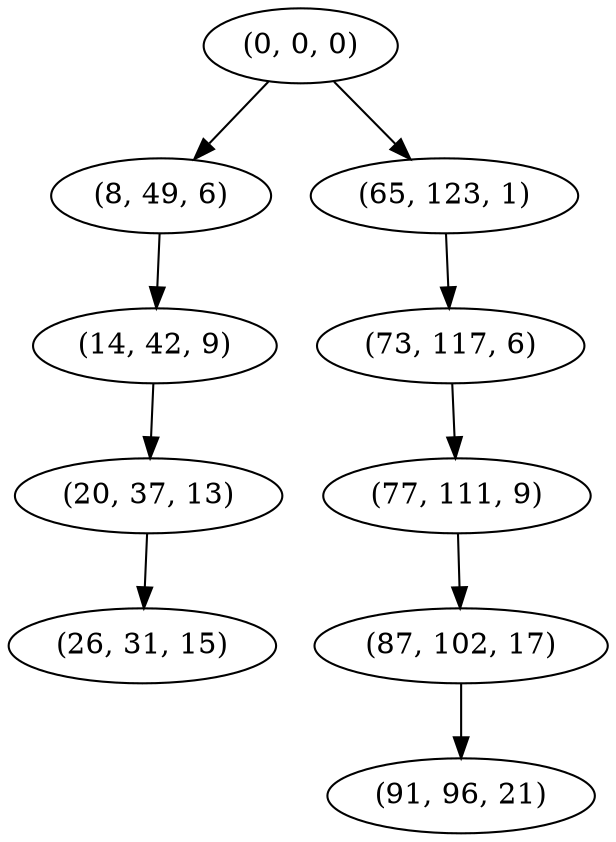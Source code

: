 digraph tree {
    "(0, 0, 0)";
    "(8, 49, 6)";
    "(14, 42, 9)";
    "(20, 37, 13)";
    "(26, 31, 15)";
    "(65, 123, 1)";
    "(73, 117, 6)";
    "(77, 111, 9)";
    "(87, 102, 17)";
    "(91, 96, 21)";
    "(0, 0, 0)" -> "(8, 49, 6)";
    "(0, 0, 0)" -> "(65, 123, 1)";
    "(8, 49, 6)" -> "(14, 42, 9)";
    "(14, 42, 9)" -> "(20, 37, 13)";
    "(20, 37, 13)" -> "(26, 31, 15)";
    "(65, 123, 1)" -> "(73, 117, 6)";
    "(73, 117, 6)" -> "(77, 111, 9)";
    "(77, 111, 9)" -> "(87, 102, 17)";
    "(87, 102, 17)" -> "(91, 96, 21)";
}
